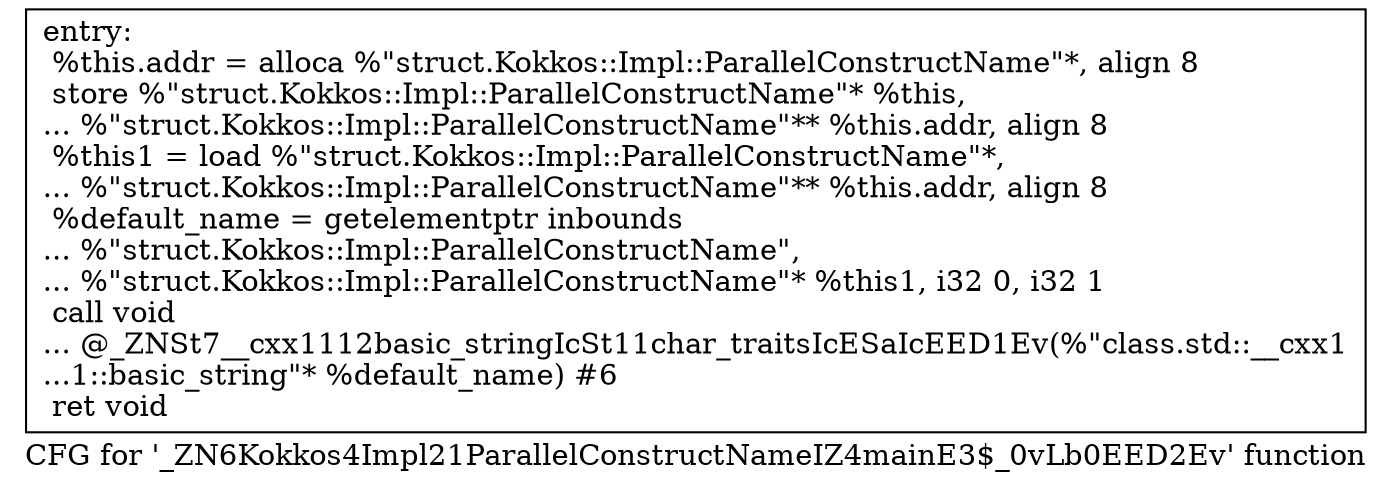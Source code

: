 digraph "CFG for '_ZN6Kokkos4Impl21ParallelConstructNameIZ4mainE3$_0vLb0EED2Ev' function" {
	label="CFG for '_ZN6Kokkos4Impl21ParallelConstructNameIZ4mainE3$_0vLb0EED2Ev' function";

	Node0x5e96a30 [shape=record,label="{entry:\l  %this.addr = alloca %\"struct.Kokkos::Impl::ParallelConstructName\"*, align 8\l  store %\"struct.Kokkos::Impl::ParallelConstructName\"* %this,\l... %\"struct.Kokkos::Impl::ParallelConstructName\"** %this.addr, align 8\l  %this1 = load %\"struct.Kokkos::Impl::ParallelConstructName\"*,\l... %\"struct.Kokkos::Impl::ParallelConstructName\"** %this.addr, align 8\l  %default_name = getelementptr inbounds\l... %\"struct.Kokkos::Impl::ParallelConstructName\",\l... %\"struct.Kokkos::Impl::ParallelConstructName\"* %this1, i32 0, i32 1\l  call void\l... @_ZNSt7__cxx1112basic_stringIcSt11char_traitsIcESaIcEED1Ev(%\"class.std::__cxx1\l...1::basic_string\"* %default_name) #6\l  ret void\l}"];
}
